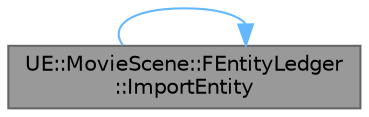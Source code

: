digraph "UE::MovieScene::FEntityLedger::ImportEntity"
{
 // INTERACTIVE_SVG=YES
 // LATEX_PDF_SIZE
  bgcolor="transparent";
  edge [fontname=Helvetica,fontsize=10,labelfontname=Helvetica,labelfontsize=10];
  node [fontname=Helvetica,fontsize=10,shape=box,height=0.2,width=0.4];
  rankdir="LR";
  Node1 [id="Node000001",label="UE::MovieScene::FEntityLedger\l::ImportEntity",height=0.2,width=0.4,color="gray40", fillcolor="grey60", style="filled", fontcolor="black",tooltip="Indicate that the specified field entity is currently being evaluated."];
  Node1 -> Node1 [id="edge1_Node000001_Node000001",color="steelblue1",style="solid",tooltip=" "];
}
